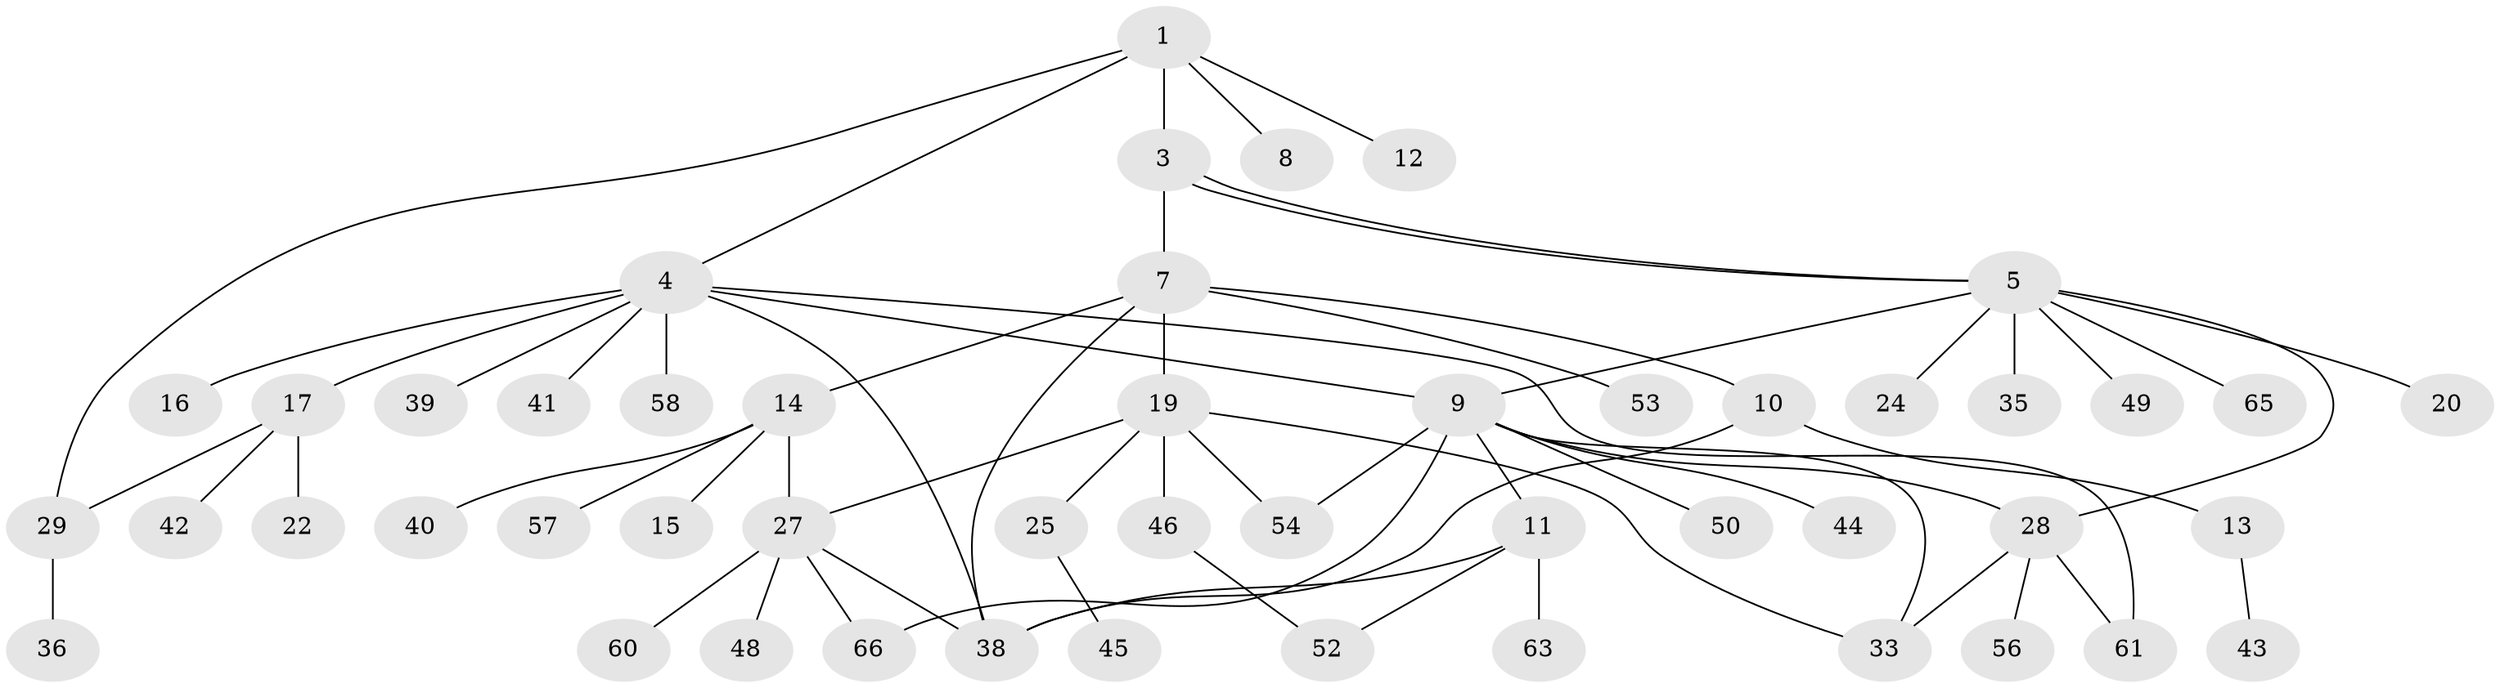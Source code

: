 // Generated by graph-tools (version 1.1) at 2025/23/03/03/25 07:23:50]
// undirected, 49 vertices, 63 edges
graph export_dot {
graph [start="1"]
  node [color=gray90,style=filled];
  1 [super="+2"];
  3;
  4 [super="+21"];
  5 [super="+6"];
  7 [super="+18"];
  8;
  9 [super="+59"];
  10 [super="+62"];
  11 [super="+31"];
  12;
  13 [super="+26"];
  14 [super="+23"];
  15;
  16;
  17;
  19 [super="+47"];
  20;
  22;
  24;
  25 [super="+34"];
  27 [super="+37"];
  28 [super="+30"];
  29 [super="+32"];
  33;
  35;
  36;
  38 [super="+55"];
  39;
  40 [super="+51"];
  41;
  42;
  43;
  44;
  45;
  46;
  48;
  49;
  50;
  52;
  53;
  54;
  56;
  57;
  58;
  60;
  61 [super="+64"];
  63;
  65;
  66;
  1 -- 4;
  1 -- 8;
  1 -- 3;
  1 -- 12;
  1 -- 29;
  3 -- 5;
  3 -- 5;
  3 -- 7;
  4 -- 9;
  4 -- 16;
  4 -- 17;
  4 -- 41;
  4 -- 58;
  4 -- 61;
  4 -- 39;
  4 -- 38;
  5 -- 20;
  5 -- 24;
  5 -- 28;
  5 -- 65;
  5 -- 49;
  5 -- 35;
  5 -- 9;
  7 -- 10;
  7 -- 14;
  7 -- 53;
  7 -- 38;
  7 -- 19;
  9 -- 11;
  9 -- 28;
  9 -- 44;
  9 -- 50;
  9 -- 54;
  9 -- 66;
  9 -- 33;
  10 -- 13;
  10 -- 38;
  11 -- 38;
  11 -- 52;
  11 -- 63;
  13 -- 43;
  14 -- 15;
  14 -- 40 [weight=2];
  14 -- 57;
  14 -- 27;
  17 -- 22;
  17 -- 29;
  17 -- 42;
  19 -- 25;
  19 -- 27;
  19 -- 33;
  19 -- 46;
  19 -- 54;
  25 -- 45;
  27 -- 48;
  27 -- 66;
  27 -- 38;
  27 -- 60;
  28 -- 33;
  28 -- 56;
  28 -- 61;
  29 -- 36;
  46 -- 52;
}
